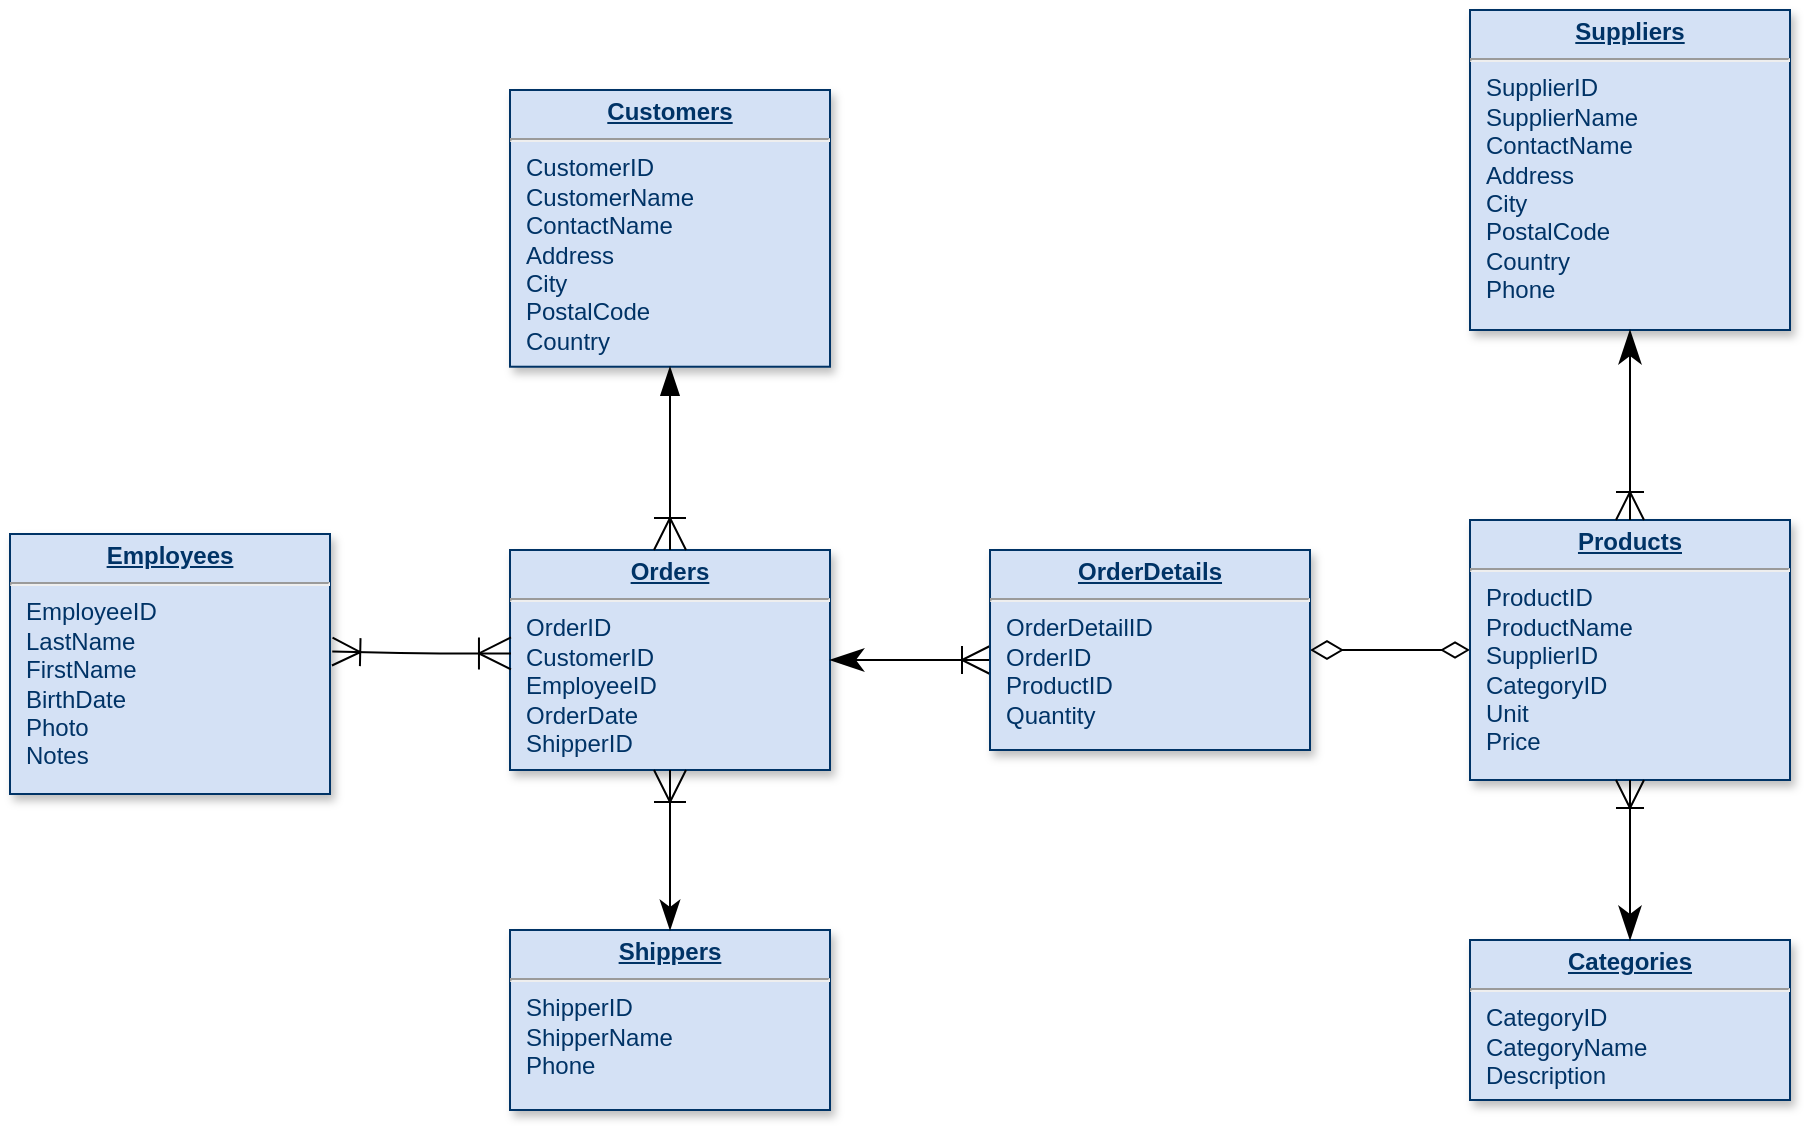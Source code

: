 <mxfile version="16.3.0" type="github">
  <diagram name="Page-1" id="efa7a0a1-bf9b-a30e-e6df-94a7791c09e9">
    <mxGraphModel dx="1509" dy="893" grid="1" gridSize="10" guides="1" tooltips="1" connect="1" arrows="1" fold="1" page="1" pageScale="1" pageWidth="1169" pageHeight="827" background="none" math="0" shadow="0">
      <root>
        <mxCell id="0" />
        <mxCell id="1" parent="0" />
        <mxCell id="19" value="&lt;p style=&quot;margin: 0px ; margin-top: 4px ; text-align: center ; text-decoration: underline&quot;&gt;&lt;b&gt;Employees&lt;/b&gt;&lt;/p&gt;&lt;hr&gt;&lt;p style=&quot;margin: 0px ; margin-left: 8px&quot;&gt;EmployeeID&lt;br&gt;LastName&lt;/p&gt;&lt;p style=&quot;margin: 0px ; margin-left: 8px&quot;&gt;FirstName&lt;/p&gt;&lt;p style=&quot;margin: 0px ; margin-left: 8px&quot;&gt;BirthDate&lt;/p&gt;&lt;p style=&quot;margin: 0px ; margin-left: 8px&quot;&gt;Photo&lt;/p&gt;&lt;p style=&quot;margin: 0px ; margin-left: 8px&quot;&gt;Notes&lt;/p&gt;" style="verticalAlign=top;align=left;overflow=fill;fontSize=12;fontFamily=Helvetica;html=1;strokeColor=#003366;shadow=1;fillColor=#D4E1F5;fontColor=#003366" parent="1" vertex="1">
          <mxGeometry x="70" y="342" width="160" height="130" as="geometry" />
        </mxCell>
        <mxCell id="22" value="&lt;p style=&quot;margin: 0px ; margin-top: 4px ; text-align: center ; text-decoration: underline&quot;&gt;&lt;b&gt;Shippers&lt;/b&gt;&lt;/p&gt;&lt;hr&gt;&lt;p style=&quot;margin: 0px ; margin-left: 8px&quot;&gt;ShipperID&lt;/p&gt;&lt;p style=&quot;margin: 0px ; margin-left: 8px&quot;&gt;&lt;span&gt;ShipperName&lt;/span&gt;&lt;/p&gt;&lt;p style=&quot;margin: 0px ; margin-left: 8px&quot;&gt;&lt;span&gt;Phone&lt;/span&gt;&lt;/p&gt;" style="verticalAlign=top;align=left;overflow=fill;fontSize=12;fontFamily=Helvetica;html=1;strokeColor=#003366;shadow=1;fillColor=#D4E1F5;fontColor=#003366" parent="1" vertex="1">
          <mxGeometry x="320" y="540" width="160" height="90" as="geometry" />
        </mxCell>
        <mxCell id="24" value="&lt;p style=&quot;margin: 0px ; margin-top: 4px ; text-align: center ; text-decoration: underline&quot;&gt;&lt;strong&gt;Customers&lt;/strong&gt;&lt;/p&gt;&lt;hr&gt;&lt;p style=&quot;margin: 0px ; margin-left: 8px&quot;&gt;CustomerID&lt;/p&gt;&lt;p style=&quot;margin: 0px ; margin-left: 8px&quot;&gt;CustomerName&lt;/p&gt;&lt;p style=&quot;margin: 0px ; margin-left: 8px&quot;&gt;ContactName&lt;/p&gt;&lt;p style=&quot;margin: 0px ; margin-left: 8px&quot;&gt;Address&lt;/p&gt;&lt;p style=&quot;margin: 0px ; margin-left: 8px&quot;&gt;City&lt;/p&gt;&lt;p style=&quot;margin: 0px ; margin-left: 8px&quot;&gt;PostalCode&lt;/p&gt;&lt;p style=&quot;margin: 0px ; margin-left: 8px&quot;&gt;Country&lt;/p&gt;" style="verticalAlign=top;align=left;overflow=fill;fontSize=12;fontFamily=Helvetica;html=1;strokeColor=#003366;shadow=1;fillColor=#D4E1F5;fontColor=#003366" parent="1" vertex="1">
          <mxGeometry x="320" y="120" width="160" height="138.36" as="geometry" />
        </mxCell>
        <mxCell id="34" value="&lt;p style=&quot;margin: 0px ; margin-top: 4px ; text-align: center ; text-decoration: underline&quot;&gt;&lt;b&gt;Orders&lt;/b&gt;&lt;/p&gt;&lt;hr&gt;&lt;p style=&quot;margin: 0px ; margin-left: 8px&quot;&gt;OrderID&lt;/p&gt;&lt;p style=&quot;margin: 0px ; margin-left: 8px&quot;&gt;CustomerID&lt;/p&gt;&lt;p style=&quot;margin: 0px ; margin-left: 8px&quot;&gt;EmployeeID&lt;/p&gt;&lt;p style=&quot;margin: 0px ; margin-left: 8px&quot;&gt;OrderDate&lt;/p&gt;&lt;p style=&quot;margin: 0px ; margin-left: 8px&quot;&gt;ShipperID&lt;/p&gt;" style="verticalAlign=top;align=left;overflow=fill;fontSize=12;fontFamily=Helvetica;html=1;strokeColor=#003366;shadow=1;fillColor=#D4E1F5;fontColor=#003366" parent="1" vertex="1">
          <mxGeometry x="320" y="350" width="160" height="110" as="geometry" />
        </mxCell>
        <mxCell id="48" value="" style="endArrow=ERoneToMany;endSize=12;startArrow=classicThin;startSize=14;startFill=1;edgeStyle=orthogonalEdgeStyle;rounded=0;endFill=0;exitX=1;exitY=0.5;exitDx=0;exitDy=0;" parent="1" source="34" target="28" edge="1">
          <mxGeometry x="769.36" y="450" as="geometry">
            <mxPoint x="600" y="200" as="sourcePoint" />
            <mxPoint x="610" y="260" as="targetPoint" />
            <Array as="points">
              <mxPoint x="550" y="405" />
              <mxPoint x="550" y="405" />
            </Array>
          </mxGeometry>
        </mxCell>
        <mxCell id="72" value="" style="endArrow=diamondThin;endSize=12;startArrow=diamondThin;startSize=14;startFill=0;edgeStyle=orthogonalEdgeStyle;entryX=0;entryY=0.5;rounded=0;entryDx=0;entryDy=0;endFill=0;exitX=1;exitY=0.5;exitDx=0;exitDy=0;" parent="1" source="28" target="29" edge="1">
          <mxGeometry x="419.36" y="820" as="geometry">
            <mxPoint x="419.36" y="820" as="sourcePoint" />
            <mxPoint x="579.36" y="820" as="targetPoint" />
          </mxGeometry>
        </mxCell>
        <mxCell id="99" value="" style="endArrow=blockThin;endSize=12;startArrow=ERoneToMany;startSize=14;startFill=0;edgeStyle=orthogonalEdgeStyle;endFill=1;entryX=0.5;entryY=1;entryDx=0;entryDy=0;exitX=0.5;exitY=0;exitDx=0;exitDy=0;" parent="1" source="34" target="24" edge="1">
          <mxGeometry x="369.36" y="360" as="geometry">
            <mxPoint x="370" y="310" as="sourcePoint" />
            <mxPoint x="529.36" y="360" as="targetPoint" />
            <Array as="points">
              <mxPoint x="400" y="300" />
              <mxPoint x="400" y="300" />
            </Array>
          </mxGeometry>
        </mxCell>
        <mxCell id="26" value="&lt;p style=&quot;margin: 0px ; margin-top: 4px ; text-align: center ; text-decoration: underline&quot;&gt;&lt;b&gt;Suppliers&lt;/b&gt;&lt;/p&gt;&lt;hr&gt;&lt;p style=&quot;margin: 0px ; margin-left: 8px&quot;&gt;SupplierID&lt;/p&gt;&lt;p style=&quot;margin: 0px ; margin-left: 8px&quot;&gt;SupplierName&lt;/p&gt;&lt;p style=&quot;margin: 0px ; margin-left: 8px&quot;&gt;ContactName&lt;/p&gt;&lt;p style=&quot;margin: 0px ; margin-left: 8px&quot;&gt;Address&lt;/p&gt;&lt;p style=&quot;margin: 0px ; margin-left: 8px&quot;&gt;City&lt;/p&gt;&lt;p style=&quot;margin: 0px ; margin-left: 8px&quot;&gt;PostalCode&lt;/p&gt;&lt;p style=&quot;margin: 0px ; margin-left: 8px&quot;&gt;Country&lt;/p&gt;&lt;p style=&quot;margin: 0px ; margin-left: 8px&quot;&gt;Phone&lt;/p&gt;" style="verticalAlign=top;align=left;overflow=fill;fontSize=12;fontFamily=Helvetica;html=1;strokeColor=#003366;shadow=1;fillColor=#D4E1F5;fontColor=#003366" parent="1" vertex="1">
          <mxGeometry x="800" y="80.0" width="160" height="160" as="geometry" />
        </mxCell>
        <mxCell id="29" value="&lt;p style=&quot;margin: 0px ; margin-top: 4px ; text-align: center ; text-decoration: underline&quot;&gt;&lt;strong&gt;Products&lt;/strong&gt;&lt;/p&gt;&lt;hr&gt;&lt;p style=&quot;margin: 0px ; margin-left: 8px&quot;&gt;ProductID&lt;/p&gt;&lt;p style=&quot;margin: 0px ; margin-left: 8px&quot;&gt;ProductName&lt;/p&gt;&lt;p style=&quot;margin: 0px ; margin-left: 8px&quot;&gt;SupplierID&lt;/p&gt;&lt;p style=&quot;margin: 0px ; margin-left: 8px&quot;&gt;CategoryID&lt;/p&gt;&lt;p style=&quot;margin: 0px ; margin-left: 8px&quot;&gt;Unit&lt;/p&gt;&lt;p style=&quot;margin: 0px ; margin-left: 8px&quot;&gt;Price&lt;/p&gt;" style="verticalAlign=top;align=left;overflow=fill;fontSize=12;fontFamily=Helvetica;html=1;strokeColor=#003366;shadow=1;fillColor=#D4E1F5;fontColor=#003366" parent="1" vertex="1">
          <mxGeometry x="800" y="335" width="160" height="130" as="geometry" />
        </mxCell>
        <mxCell id="dLAWtDWVoSMgLmQFJ-7N-123" value="" style="endArrow=ERoneToMany;endSize=12;startArrow=ERoneToMany;startSize=14;startFill=0;edgeStyle=orthogonalEdgeStyle;entryX=1.007;entryY=0.452;entryDx=0;entryDy=0;entryPerimeter=0;exitX=0.003;exitY=0.47;exitDx=0;exitDy=0;exitPerimeter=0;endFill=0;" edge="1" parent="1" source="34" target="19">
          <mxGeometry x="379.36" y="370" as="geometry">
            <mxPoint x="280" y="499" as="sourcePoint" />
            <mxPoint x="220" y="505" as="targetPoint" />
            <Array as="points" />
          </mxGeometry>
        </mxCell>
        <mxCell id="dLAWtDWVoSMgLmQFJ-7N-131" value="" style="endArrow=classicThin;endSize=12;startArrow=ERoneToMany;startSize=14;startFill=0;edgeStyle=orthogonalEdgeStyle;endFill=1;exitX=0.5;exitY=1;exitDx=0;exitDy=0;entryX=0.5;entryY=0;entryDx=0;entryDy=0;" edge="1" parent="1" source="34" target="22">
          <mxGeometry x="645.36" y="372" as="geometry">
            <mxPoint x="465.6" y="354.2" as="sourcePoint" />
            <mxPoint x="490" y="60" as="targetPoint" />
            <Array as="points">
              <mxPoint x="400" y="530" />
              <mxPoint x="400" y="530" />
            </Array>
          </mxGeometry>
        </mxCell>
        <mxCell id="dLAWtDWVoSMgLmQFJ-7N-135" value="&lt;p style=&quot;margin: 0px ; margin-top: 4px ; text-align: center ; text-decoration: underline&quot;&gt;&lt;b&gt;Categories&lt;/b&gt;&lt;/p&gt;&lt;hr&gt;&lt;p style=&quot;margin: 0px ; margin-left: 8px&quot;&gt;CategoryID&lt;/p&gt;&lt;p style=&quot;margin: 0px ; margin-left: 8px&quot;&gt;CategoryName&lt;/p&gt;&lt;p style=&quot;margin: 0px ; margin-left: 8px&quot;&gt;Description&lt;/p&gt;" style="verticalAlign=top;align=left;overflow=fill;fontSize=12;fontFamily=Helvetica;html=1;strokeColor=#003366;shadow=1;fillColor=#D4E1F5;fontColor=#003366" vertex="1" parent="1">
          <mxGeometry x="800" y="545" width="160" height="80" as="geometry" />
        </mxCell>
        <mxCell id="dLAWtDWVoSMgLmQFJ-7N-136" value="" style="endArrow=ERoneToMany;endSize=12;startArrow=classicThin;startSize=14;startFill=1;edgeStyle=orthogonalEdgeStyle;rounded=0;endFill=0;exitX=0.5;exitY=0;exitDx=0;exitDy=0;entryX=0.5;entryY=1;entryDx=0;entryDy=0;" edge="1" parent="1" source="dLAWtDWVoSMgLmQFJ-7N-135" target="29">
          <mxGeometry x="1129.36" y="460" as="geometry">
            <mxPoint x="760" y="470" as="sourcePoint" />
            <mxPoint x="760" y="560" as="targetPoint" />
            <Array as="points" />
          </mxGeometry>
        </mxCell>
        <mxCell id="28" value="&lt;p style=&quot;margin: 0px ; margin-top: 4px ; text-align: center ; text-decoration: underline&quot;&gt;&lt;b&gt;OrderDetails&lt;/b&gt;&lt;/p&gt;&lt;hr&gt;&lt;p style=&quot;margin: 0px ; margin-left: 8px&quot;&gt;OrderDetailID&lt;/p&gt;&lt;p style=&quot;margin: 0px ; margin-left: 8px&quot;&gt;OrderID&lt;/p&gt;&lt;p style=&quot;margin: 0px ; margin-left: 8px&quot;&gt;ProductID&lt;/p&gt;&lt;p style=&quot;margin: 0px ; margin-left: 8px&quot;&gt;Quantity&lt;/p&gt;" style="verticalAlign=top;align=left;overflow=fill;fontSize=12;fontFamily=Helvetica;html=1;strokeColor=#003366;shadow=1;fillColor=#D4E1F5;fontColor=#003366" parent="1" vertex="1">
          <mxGeometry x="560" y="350" width="160" height="100" as="geometry" />
        </mxCell>
        <mxCell id="dLAWtDWVoSMgLmQFJ-7N-137" value="" style="endArrow=ERoneToMany;endSize=12;startArrow=classicThin;startSize=14;startFill=1;edgeStyle=orthogonalEdgeStyle;rounded=0;endFill=0;exitX=0.5;exitY=1;exitDx=0;exitDy=0;entryX=0.5;entryY=0;entryDx=0;entryDy=0;" edge="1" parent="1" source="26" target="29">
          <mxGeometry x="1010.36" y="460" as="geometry">
            <mxPoint x="880" y="221.64" as="sourcePoint" />
            <mxPoint x="800" y="385" as="targetPoint" />
            <Array as="points">
              <mxPoint x="880" y="290" />
              <mxPoint x="880" y="290" />
            </Array>
          </mxGeometry>
        </mxCell>
      </root>
    </mxGraphModel>
  </diagram>
</mxfile>
